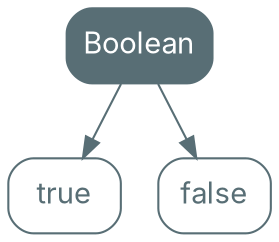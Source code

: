 digraph {
    bgcolor=transparent

    // Default theme: enabled
    node[shape="rectangle" style="rounded,filled" color="#586E75" fillcolor="#586E75" fontcolor="#ffffff" fontname="Inter,Arial"]
    edge [color="#586E75" fontcolor="#000000" fontname="Inter,Arial" fontsize=11]

    Boolean -> true
    Boolean -> false
    true[fillcolor="#ffffff" fontcolor="#586E75"]
    false[fillcolor="#ffffff" fontcolor="#586E75"]
}
